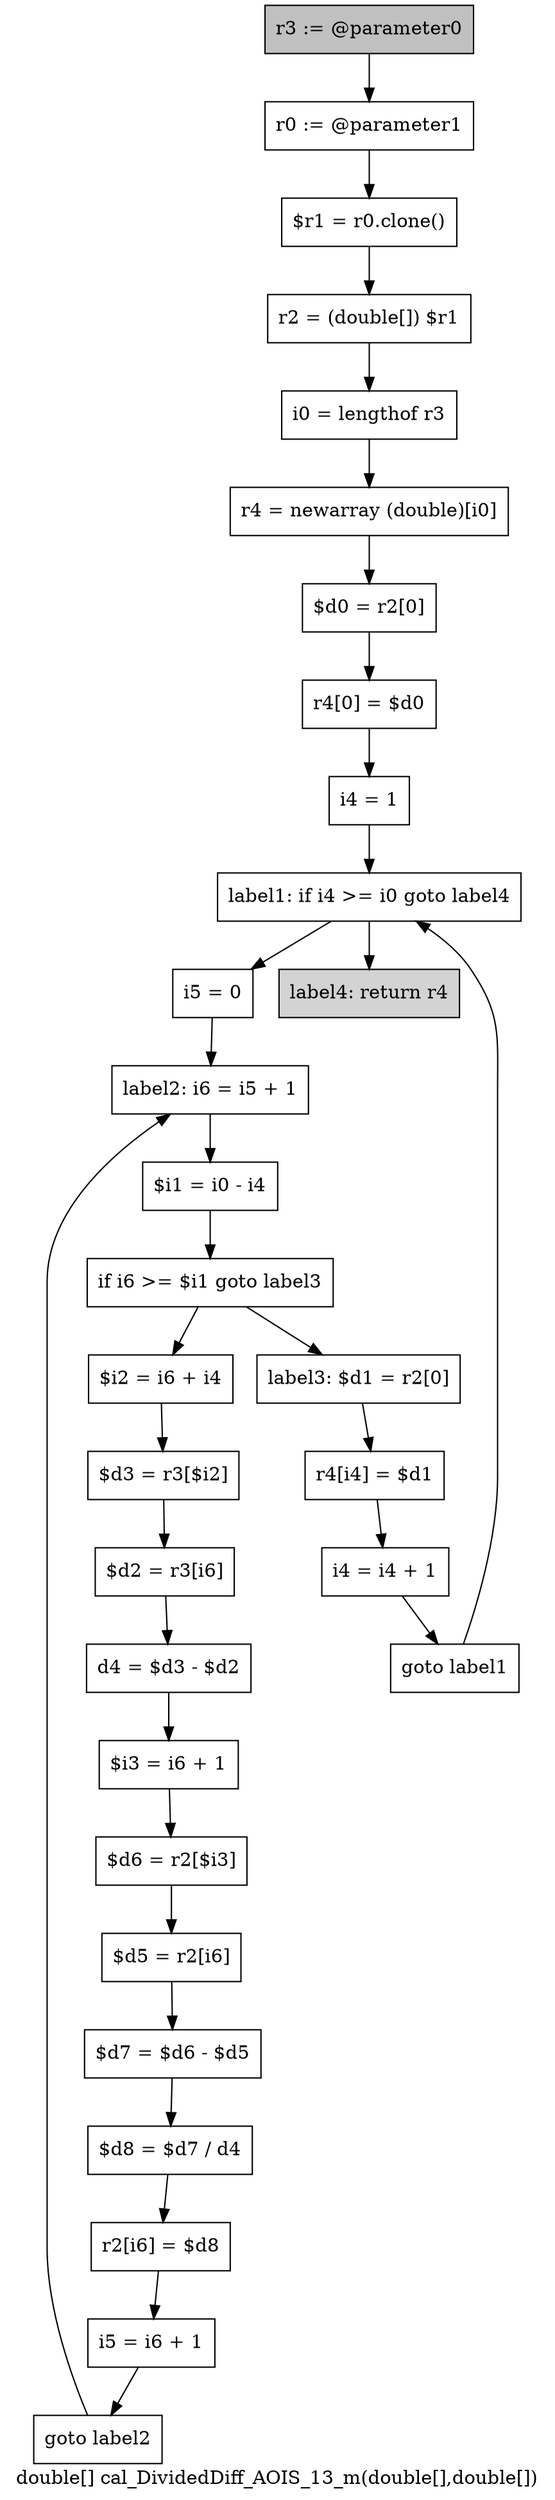 digraph "double[] cal_DividedDiff_AOIS_13_m(double[],double[])" {
    label="double[] cal_DividedDiff_AOIS_13_m(double[],double[])";
    node [shape=box];
    "0" [style=filled,fillcolor=gray,label="r3 := @parameter0",];
    "1" [label="r0 := @parameter1",];
    "0"->"1";
    "2" [label="$r1 = r0.clone()",];
    "1"->"2";
    "3" [label="r2 = (double[]) $r1",];
    "2"->"3";
    "4" [label="i0 = lengthof r3",];
    "3"->"4";
    "5" [label="r4 = newarray (double)[i0]",];
    "4"->"5";
    "6" [label="$d0 = r2[0]",];
    "5"->"6";
    "7" [label="r4[0] = $d0",];
    "6"->"7";
    "8" [label="i4 = 1",];
    "7"->"8";
    "9" [label="label1: if i4 >= i0 goto label4",];
    "8"->"9";
    "10" [label="i5 = 0",];
    "9"->"10";
    "30" [style=filled,fillcolor=lightgray,label="label4: return r4",];
    "9"->"30";
    "11" [label="label2: i6 = i5 + 1",];
    "10"->"11";
    "12" [label="$i1 = i0 - i4",];
    "11"->"12";
    "13" [label="if i6 >= $i1 goto label3",];
    "12"->"13";
    "14" [label="$i2 = i6 + i4",];
    "13"->"14";
    "26" [label="label3: $d1 = r2[0]",];
    "13"->"26";
    "15" [label="$d3 = r3[$i2]",];
    "14"->"15";
    "16" [label="$d2 = r3[i6]",];
    "15"->"16";
    "17" [label="d4 = $d3 - $d2",];
    "16"->"17";
    "18" [label="$i3 = i6 + 1",];
    "17"->"18";
    "19" [label="$d6 = r2[$i3]",];
    "18"->"19";
    "20" [label="$d5 = r2[i6]",];
    "19"->"20";
    "21" [label="$d7 = $d6 - $d5",];
    "20"->"21";
    "22" [label="$d8 = $d7 / d4",];
    "21"->"22";
    "23" [label="r2[i6] = $d8",];
    "22"->"23";
    "24" [label="i5 = i6 + 1",];
    "23"->"24";
    "25" [label="goto label2",];
    "24"->"25";
    "25"->"11";
    "27" [label="r4[i4] = $d1",];
    "26"->"27";
    "28" [label="i4 = i4 + 1",];
    "27"->"28";
    "29" [label="goto label1",];
    "28"->"29";
    "29"->"9";
}
